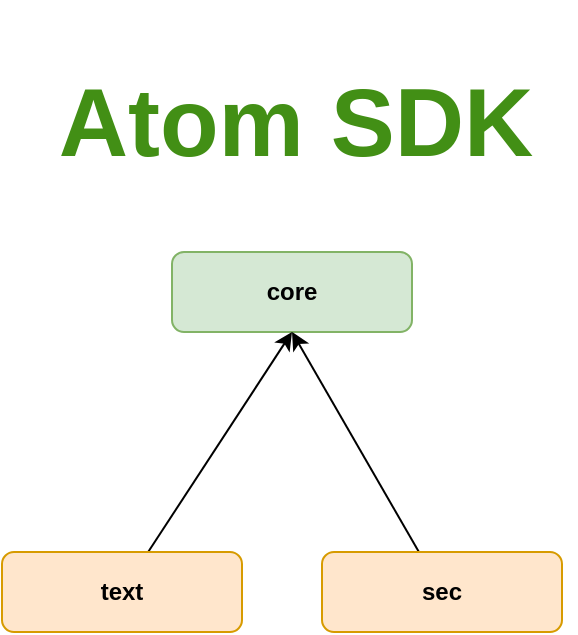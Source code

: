 <mxfile version="21.3.2" type="device">
  <diagram id="rlGyN0iFnUm2pMGc79Iy" name="Page-1">
    <mxGraphModel dx="2072" dy="2219" grid="1" gridSize="10" guides="1" tooltips="1" connect="1" arrows="1" fold="1" page="1" pageScale="1" pageWidth="850" pageHeight="1100" math="0" shadow="0">
      <root>
        <mxCell id="0" />
        <mxCell id="1" parent="0" />
        <mxCell id="PlrUBp5duMPQ0x3t4gDi-1" value="&lt;b&gt;core&lt;/b&gt;" style="rounded=1;whiteSpace=wrap;html=1;fillColor=#d5e8d4;strokeColor=#82b366;" parent="1" vertex="1">
          <mxGeometry x="365" y="110" width="120" height="40" as="geometry" />
        </mxCell>
        <mxCell id="PlrUBp5duMPQ0x3t4gDi-10" style="edgeStyle=none;rounded=0;orthogonalLoop=1;jettySize=auto;html=1;entryX=0.5;entryY=1;entryDx=0;entryDy=0;" parent="1" source="PlrUBp5duMPQ0x3t4gDi-5" target="PlrUBp5duMPQ0x3t4gDi-1" edge="1">
          <mxGeometry relative="1" as="geometry" />
        </mxCell>
        <mxCell id="PlrUBp5duMPQ0x3t4gDi-5" value="&lt;b&gt;sec&lt;/b&gt;" style="rounded=1;whiteSpace=wrap;html=1;fillColor=#ffe6cc;strokeColor=#d79b00;" parent="1" vertex="1">
          <mxGeometry x="440" y="260" width="120" height="40" as="geometry" />
        </mxCell>
        <mxCell id="PlrUBp5duMPQ0x3t4gDi-11" style="edgeStyle=none;rounded=0;orthogonalLoop=1;jettySize=auto;html=1;entryX=0.5;entryY=1;entryDx=0;entryDy=0;" parent="1" source="PlrUBp5duMPQ0x3t4gDi-6" target="PlrUBp5duMPQ0x3t4gDi-1" edge="1">
          <mxGeometry relative="1" as="geometry" />
        </mxCell>
        <mxCell id="PlrUBp5duMPQ0x3t4gDi-6" value="&lt;b&gt;text&lt;/b&gt;" style="rounded=1;whiteSpace=wrap;html=1;fillColor=#ffe6cc;strokeColor=#d79b00;" parent="1" vertex="1">
          <mxGeometry x="280" y="260" width="120" height="40" as="geometry" />
        </mxCell>
        <mxCell id="PlrUBp5duMPQ0x3t4gDi-24" value="&lt;h1&gt;&lt;font color=&quot;#428f15&quot;&gt;Atom SDK&lt;/font&gt;&lt;/h1&gt;" style="text;html=1;strokeColor=none;fillColor=none;align=center;verticalAlign=middle;whiteSpace=wrap;rounded=0;fontSize=24;" parent="1" vertex="1">
          <mxGeometry x="287" y="10" width="280" height="70" as="geometry" />
        </mxCell>
      </root>
    </mxGraphModel>
  </diagram>
</mxfile>
